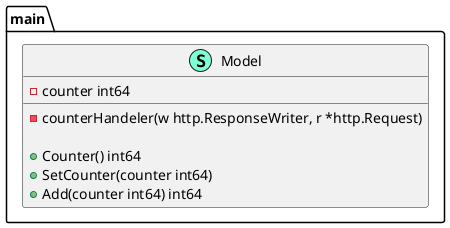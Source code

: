 @startuml
namespace main {
    class Model << (S,Aquamarine) >> {
        - counter int64

        - counterHandeler(w http.ResponseWriter, r *http.Request) 

        + Counter() int64
        + SetCounter(counter int64) 
        + Add(counter int64) int64

    }
}


@enduml
